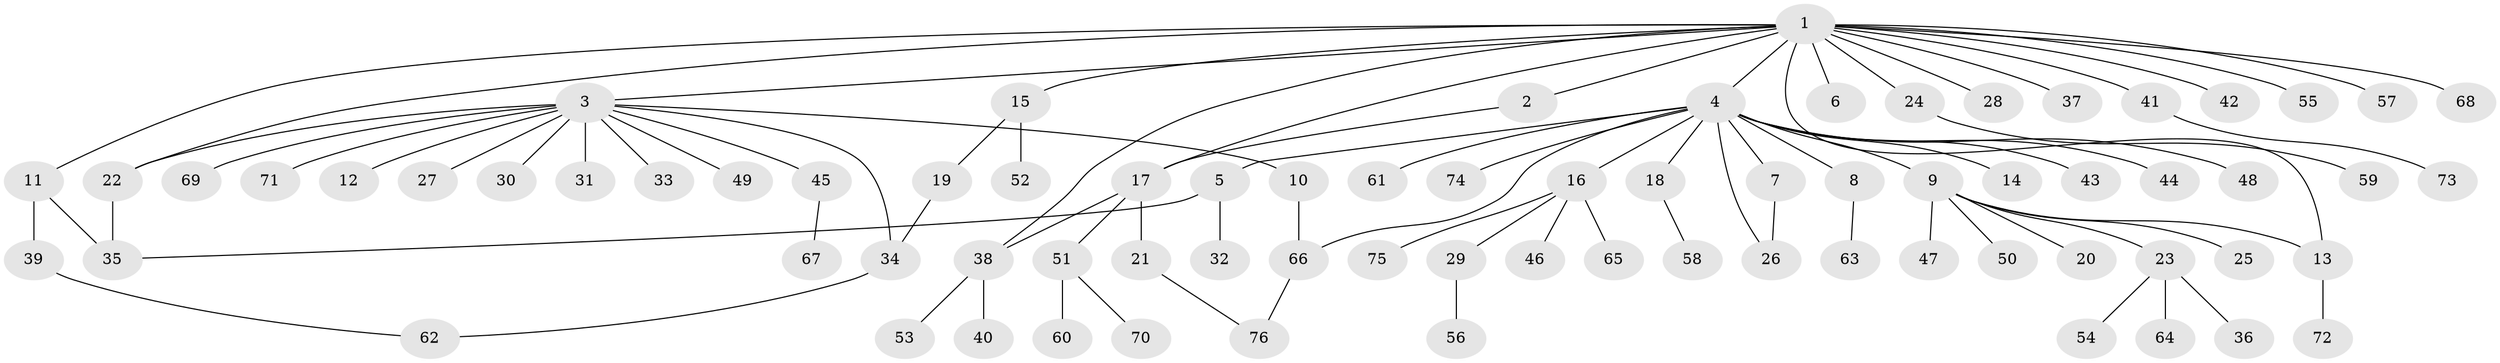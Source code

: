// Generated by graph-tools (version 1.1) at 2025/11/02/27/25 16:11:10]
// undirected, 76 vertices, 86 edges
graph export_dot {
graph [start="1"]
  node [color=gray90,style=filled];
  1;
  2;
  3;
  4;
  5;
  6;
  7;
  8;
  9;
  10;
  11;
  12;
  13;
  14;
  15;
  16;
  17;
  18;
  19;
  20;
  21;
  22;
  23;
  24;
  25;
  26;
  27;
  28;
  29;
  30;
  31;
  32;
  33;
  34;
  35;
  36;
  37;
  38;
  39;
  40;
  41;
  42;
  43;
  44;
  45;
  46;
  47;
  48;
  49;
  50;
  51;
  52;
  53;
  54;
  55;
  56;
  57;
  58;
  59;
  60;
  61;
  62;
  63;
  64;
  65;
  66;
  67;
  68;
  69;
  70;
  71;
  72;
  73;
  74;
  75;
  76;
  1 -- 2;
  1 -- 3;
  1 -- 4;
  1 -- 6;
  1 -- 11;
  1 -- 13;
  1 -- 15;
  1 -- 17;
  1 -- 22;
  1 -- 24;
  1 -- 28;
  1 -- 37;
  1 -- 38;
  1 -- 41;
  1 -- 42;
  1 -- 55;
  1 -- 57;
  1 -- 68;
  2 -- 17;
  3 -- 10;
  3 -- 12;
  3 -- 22;
  3 -- 27;
  3 -- 30;
  3 -- 31;
  3 -- 33;
  3 -- 34;
  3 -- 45;
  3 -- 49;
  3 -- 69;
  3 -- 71;
  4 -- 5;
  4 -- 7;
  4 -- 8;
  4 -- 9;
  4 -- 14;
  4 -- 16;
  4 -- 18;
  4 -- 26;
  4 -- 43;
  4 -- 44;
  4 -- 48;
  4 -- 61;
  4 -- 66;
  4 -- 74;
  5 -- 32;
  5 -- 35;
  7 -- 26;
  8 -- 63;
  9 -- 13;
  9 -- 20;
  9 -- 23;
  9 -- 25;
  9 -- 47;
  9 -- 50;
  10 -- 66;
  11 -- 35;
  11 -- 39;
  13 -- 72;
  15 -- 19;
  15 -- 52;
  16 -- 29;
  16 -- 46;
  16 -- 65;
  16 -- 75;
  17 -- 21;
  17 -- 38;
  17 -- 51;
  18 -- 58;
  19 -- 34;
  21 -- 76;
  22 -- 35;
  23 -- 36;
  23 -- 54;
  23 -- 64;
  24 -- 59;
  29 -- 56;
  34 -- 62;
  38 -- 40;
  38 -- 53;
  39 -- 62;
  41 -- 73;
  45 -- 67;
  51 -- 60;
  51 -- 70;
  66 -- 76;
}

